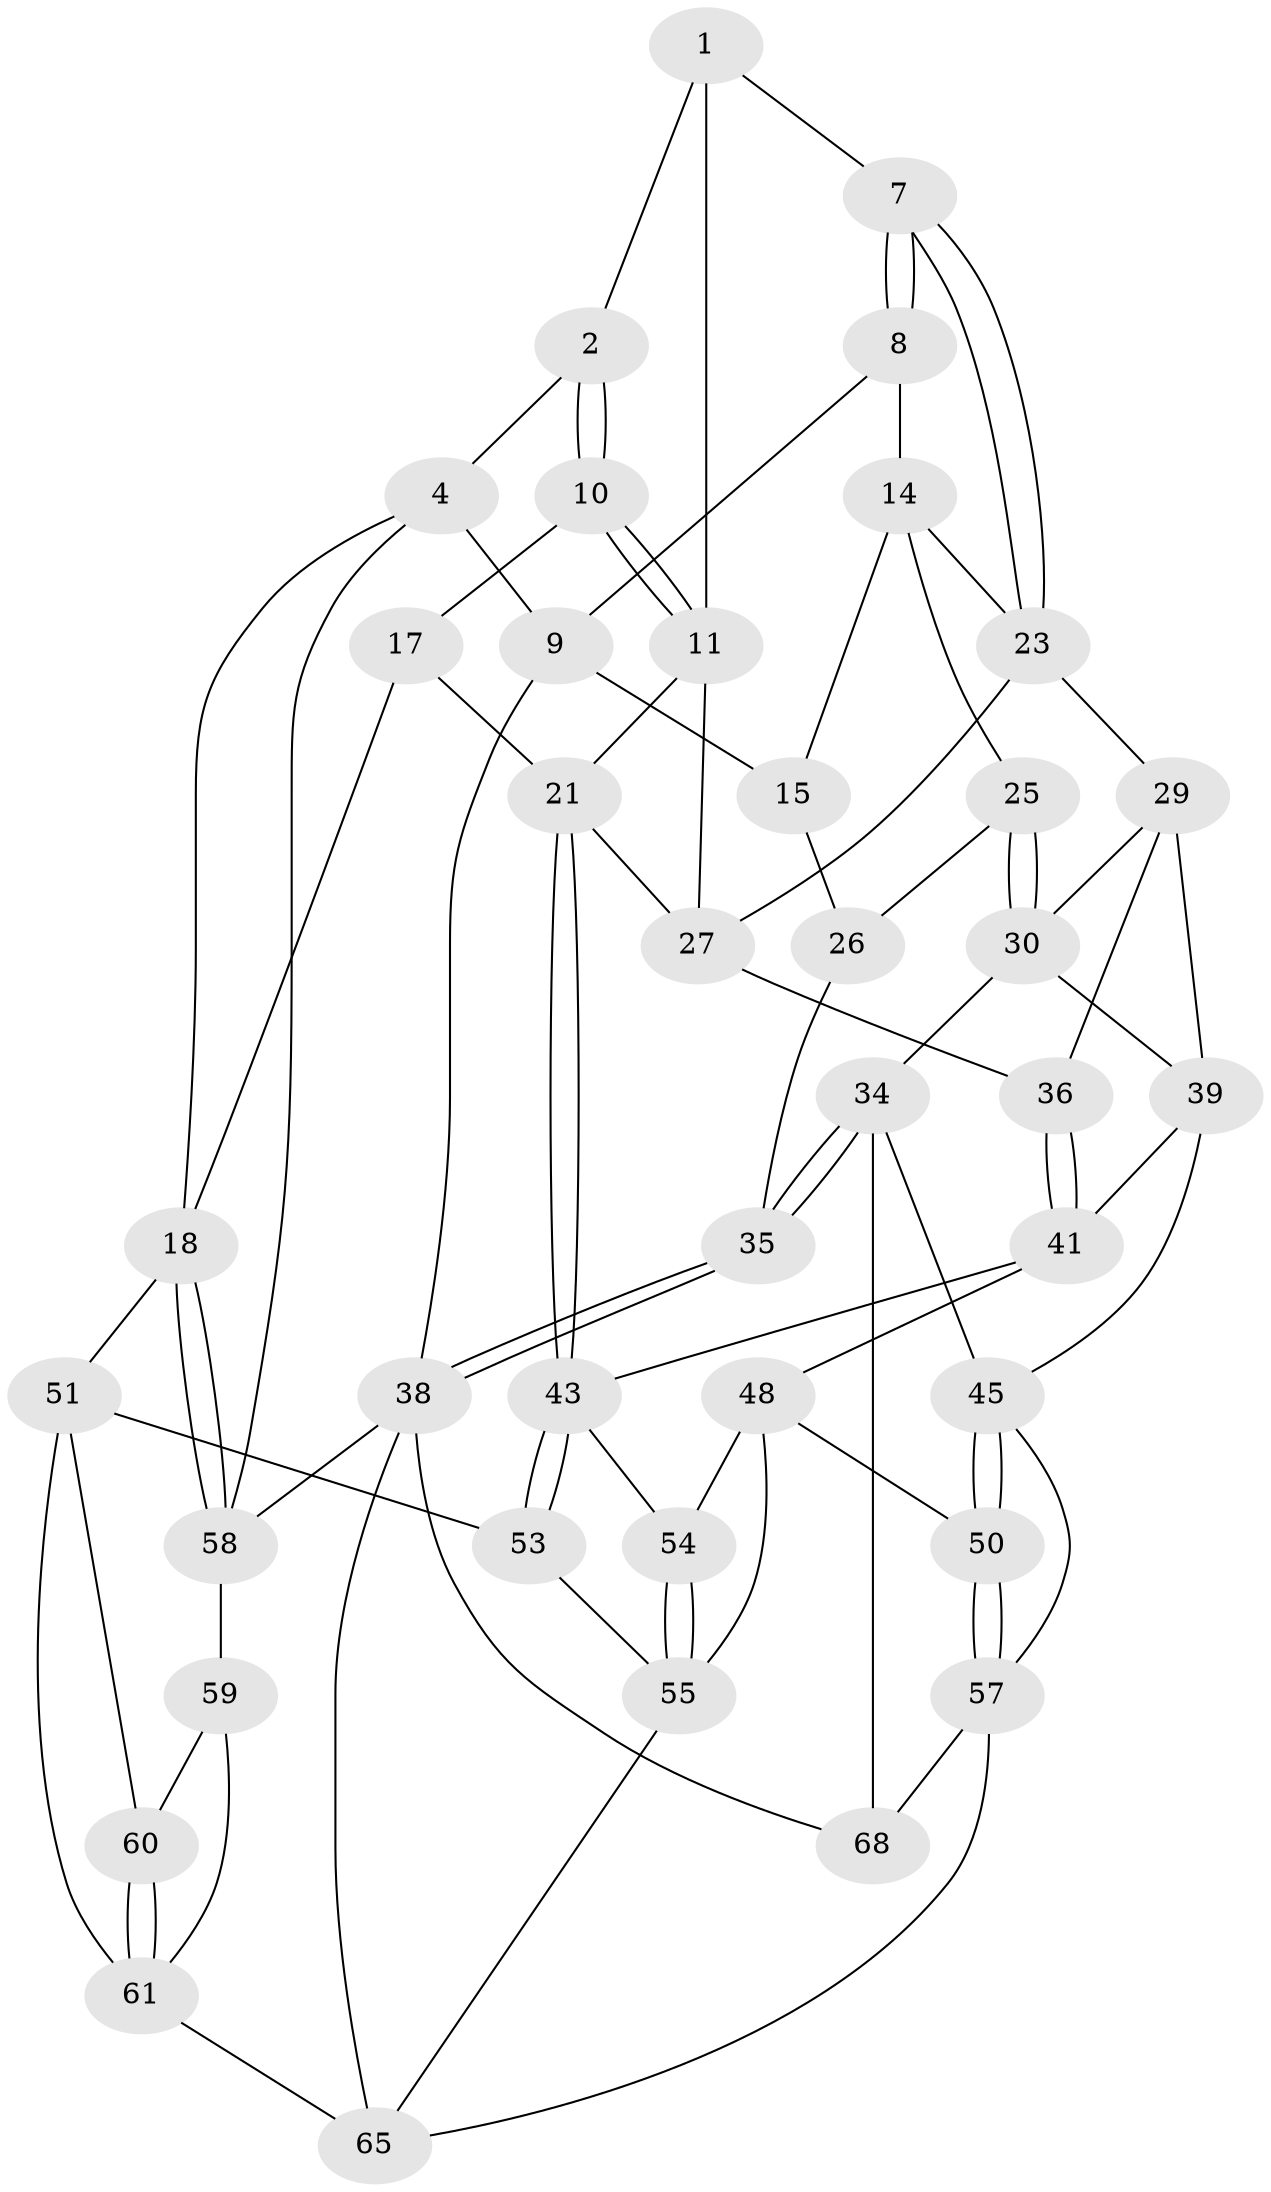 // original degree distribution, {3: 0.043478260869565216, 5: 0.5652173913043478, 4: 0.2028985507246377, 6: 0.18840579710144928}
// Generated by graph-tools (version 1.1) at 2025/11/02/27/25 16:11:57]
// undirected, 40 vertices, 87 edges
graph export_dot {
graph [start="1"]
  node [color=gray90,style=filled];
  1 [pos="+0.7365090774652614+0",super="+6"];
  2 [pos="+0.8036093353464204+0",super="+3"];
  4 [pos="+1+0.16105452227886546",super="+5"];
  7 [pos="+0.4939439322061138+0.26604248356262483"];
  8 [pos="+0.35028429663612737+0.10537690677448106"];
  9 [pos="+0.1901319104541966+0",super="+13"];
  10 [pos="+0.8263615341963868+0.2570886640409835"];
  11 [pos="+0.7384547476500661+0.3694007984986577",super="+12"];
  14 [pos="+0.1650714570589712+0.3240935485424267",super="+24"];
  15 [pos="+0.16204997946418323+0.32465932056237684",super="+16"];
  17 [pos="+0.9729734951659633+0.19032911587085302",super="+20"];
  18 [pos="+1+0.6176826576087315",super="+19"];
  21 [pos="+0.8709430470082477+0.5471767657381649",super="+22"];
  23 [pos="+0.4875404626811349+0.27415098415412387",super="+28"];
  25 [pos="+0.2714653141532712+0.5138984784863331"];
  26 [pos="+0.20071820242486074+0.502697246504597",super="+32"];
  27 [pos="+0.537669753912312+0.5544790868183005",super="+31"];
  29 [pos="+0.39426973900491696+0.5893256742879546",super="+37"];
  30 [pos="+0.3298679797905937+0.5752640611836118",super="+33"];
  34 [pos="+0+0.7386846231497928",super="+47"];
  35 [pos="+0+0.6910261855763702"];
  36 [pos="+0.5523767697208205+0.7137833368250741"];
  38 [pos="+0+1",super="+69"];
  39 [pos="+0.38160567107043386+0.725809554845713",super="+40"];
  41 [pos="+0.5572320452572588+0.7429482749805822",super="+42"];
  43 [pos="+0.6547800212947857+0.8030080457685395",super="+44"];
  45 [pos="+0.2998556146614733+0.768855377535913",super="+46"];
  48 [pos="+0.39924197367532527+0.85176843623189",super="+49"];
  50 [pos="+0.3456024647596532+0.8845149182129396"];
  51 [pos="+0.8366016044336324+0.8521368997429791",super="+52"];
  53 [pos="+0.6698692875963246+0.8585690504868537"];
  54 [pos="+0.4922333118758723+0.8605234854408081"];
  55 [pos="+0.5463222611522798+0.9439033880540301",super="+56"];
  57 [pos="+0.29432703972270813+0.9114735639806891",super="+67"];
  58 [pos="+1+0.767901595375048",super="+62"];
  59 [pos="+0.9092330712974792+0.9327715450078834",super="+63"];
  60 [pos="+0.8994925287933803+0.9289607536136629"];
  61 [pos="+0.7634012286827239+1",super="+64"];
  65 [pos="+0.5003963440422303+1",super="+66"];
  68 [pos="+0.1113099780373231+0.9492795209223327"];
  1 -- 2;
  1 -- 7;
  1 -- 11;
  2 -- 10;
  2 -- 10;
  2 -- 4;
  4 -- 18;
  4 -- 58;
  4 -- 9 [weight=2];
  7 -- 8;
  7 -- 8;
  7 -- 23;
  7 -- 23;
  8 -- 9;
  8 -- 14;
  9 -- 38;
  9 -- 15;
  10 -- 11;
  10 -- 11;
  10 -- 17;
  11 -- 27;
  11 -- 21;
  14 -- 15;
  14 -- 25;
  14 -- 23;
  15 -- 26 [weight=2];
  17 -- 18;
  17 -- 21;
  18 -- 58;
  18 -- 58;
  18 -- 51;
  21 -- 43;
  21 -- 43;
  21 -- 27;
  23 -- 27;
  23 -- 29;
  25 -- 26;
  25 -- 30;
  25 -- 30;
  26 -- 35;
  27 -- 36;
  29 -- 30;
  29 -- 36;
  29 -- 39;
  30 -- 34;
  30 -- 39;
  34 -- 35;
  34 -- 35;
  34 -- 68;
  34 -- 45;
  35 -- 38;
  35 -- 38;
  36 -- 41;
  36 -- 41;
  38 -- 58;
  38 -- 68;
  38 -- 65;
  39 -- 41;
  39 -- 45;
  41 -- 48;
  41 -- 43;
  43 -- 53;
  43 -- 53;
  43 -- 54;
  45 -- 50;
  45 -- 50;
  45 -- 57;
  48 -- 54;
  48 -- 50;
  48 -- 55;
  50 -- 57;
  50 -- 57;
  51 -- 60;
  51 -- 53;
  51 -- 61;
  53 -- 55;
  54 -- 55;
  54 -- 55;
  55 -- 65;
  57 -- 68;
  57 -- 65;
  58 -- 59 [weight=2];
  59 -- 60;
  59 -- 61;
  60 -- 61;
  60 -- 61;
  61 -- 65;
}
